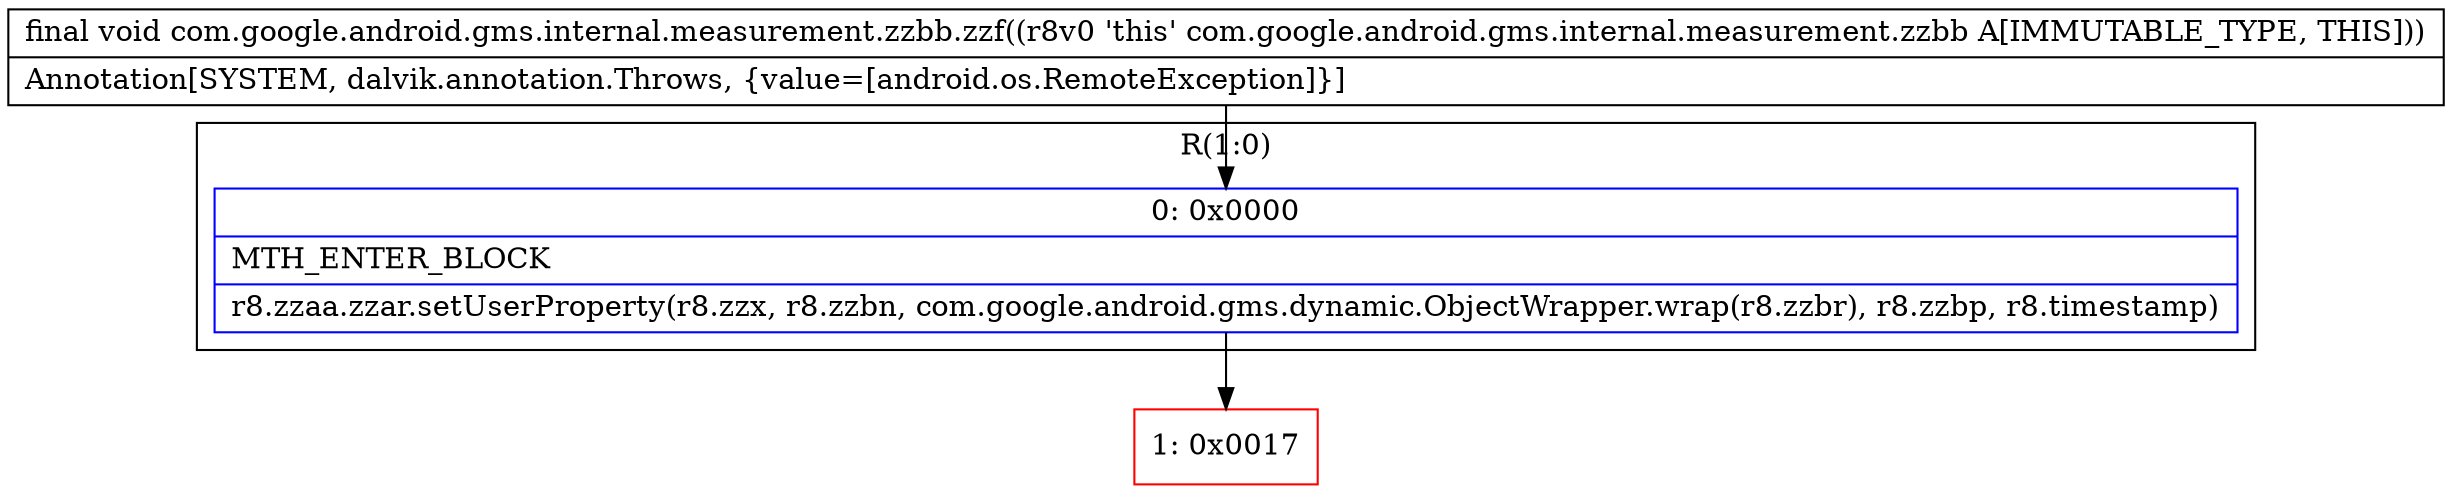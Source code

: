 digraph "CFG forcom.google.android.gms.internal.measurement.zzbb.zzf()V" {
subgraph cluster_Region_828912714 {
label = "R(1:0)";
node [shape=record,color=blue];
Node_0 [shape=record,label="{0\:\ 0x0000|MTH_ENTER_BLOCK\l|r8.zzaa.zzar.setUserProperty(r8.zzx, r8.zzbn, com.google.android.gms.dynamic.ObjectWrapper.wrap(r8.zzbr), r8.zzbp, r8.timestamp)\l}"];
}
Node_1 [shape=record,color=red,label="{1\:\ 0x0017}"];
MethodNode[shape=record,label="{final void com.google.android.gms.internal.measurement.zzbb.zzf((r8v0 'this' com.google.android.gms.internal.measurement.zzbb A[IMMUTABLE_TYPE, THIS]))  | Annotation[SYSTEM, dalvik.annotation.Throws, \{value=[android.os.RemoteException]\}]\l}"];
MethodNode -> Node_0;
Node_0 -> Node_1;
}

